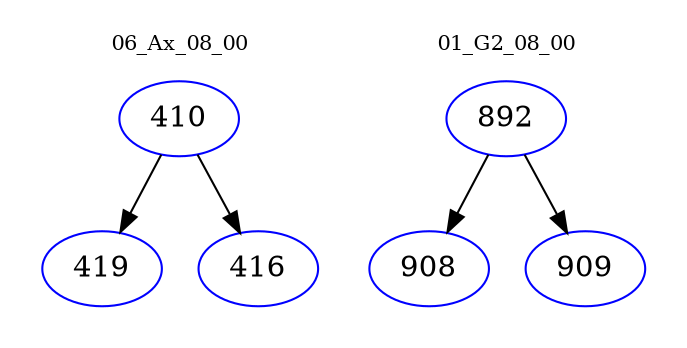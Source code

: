 digraph{
subgraph cluster_0 {
color = white
label = "06_Ax_08_00";
fontsize=10;
T0_410 [label="410", color="blue"]
T0_410 -> T0_419 [color="black"]
T0_419 [label="419", color="blue"]
T0_410 -> T0_416 [color="black"]
T0_416 [label="416", color="blue"]
}
subgraph cluster_1 {
color = white
label = "01_G2_08_00";
fontsize=10;
T1_892 [label="892", color="blue"]
T1_892 -> T1_908 [color="black"]
T1_908 [label="908", color="blue"]
T1_892 -> T1_909 [color="black"]
T1_909 [label="909", color="blue"]
}
}

